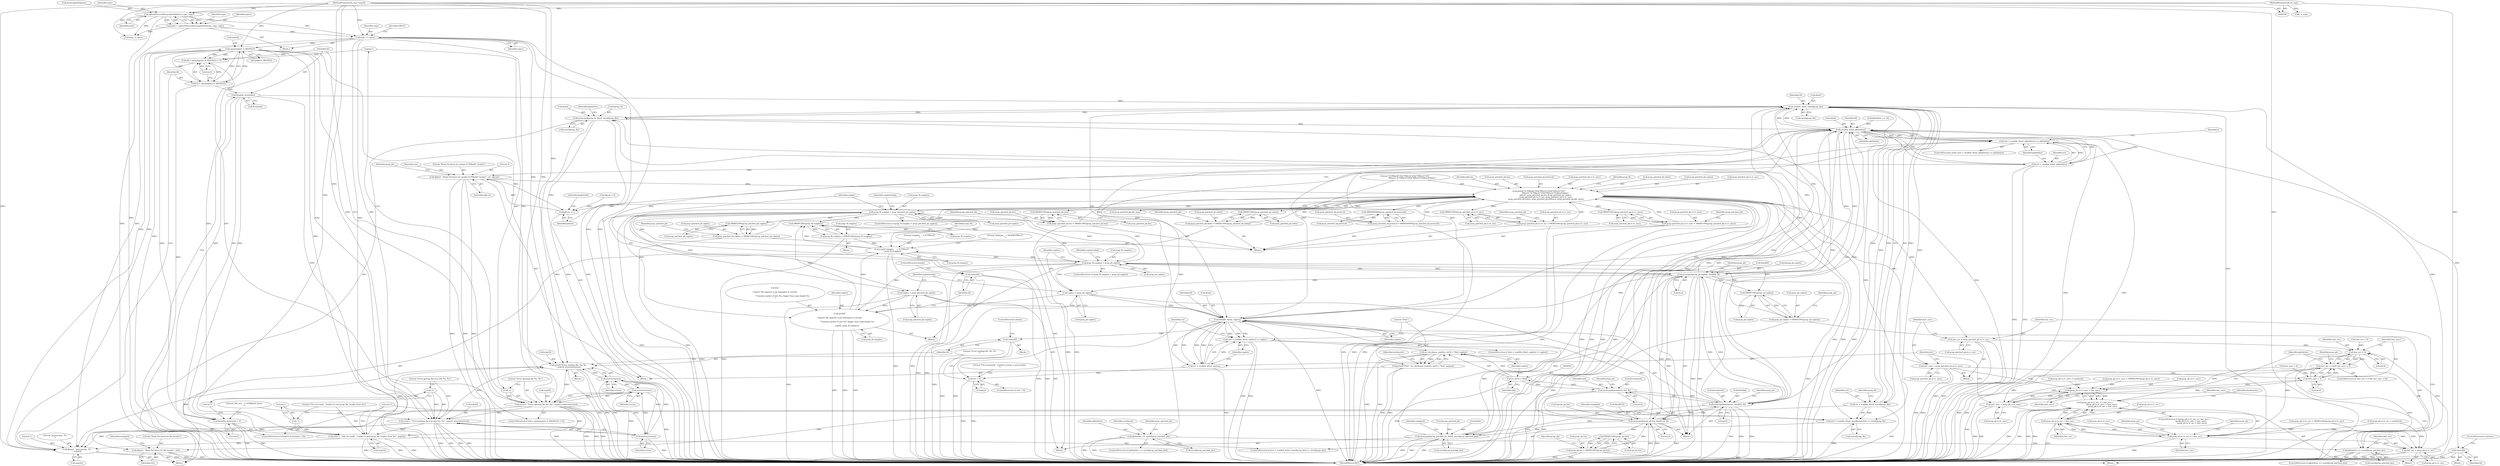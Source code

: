 digraph "0_tcpreplay_d689d14dbcd768c028eab2fb378d849e543dcfe9@API" {
"1000169" [label="(Call,open(argv[i], O_RDONLY))"];
"1000140" [label="(Call,argv += optct)"];
"1000130" [label="(Call,optct = optionProcess(&tcpcapinfoOptions, argc, argv))"];
"1000132" [label="(Call,optionProcess(&tcpcapinfoOptions, argc, argv))"];
"1000109" [label="(MethodParameterIn,int argc)"];
"1000110" [label="(MethodParameterIn,char *argv[])"];
"1000159" [label="(Call,dbgx(1, \"processing:  %s\n\", argv[i]))"];
"1000841" [label="(Call,printf(\"Error reading file: %s: %s\n\", argv[i], strerror(errno)))"];
"1000219" [label="(Call,errx(-1, \"File too small.  Unable to read pcap_file_header from %s\", argv[i]))"];
"1000220" [label="(Call,-1)"];
"1000175" [label="(Call,errx(-1, \"Error opening file %s: %s\", argv[i], strerror(errno)))"];
"1000176" [label="(Call,-1)"];
"1000169" [label="(Call,open(argv[i], O_RDONLY))"];
"1000182" [label="(Call,strerror(errno))"];
"1000198" [label="(Call,strerror(errno))"];
"1000846" [label="(Call,strerror(errno))"];
"1000191" [label="(Call,errx(-1, \"Error getting file stat info %s: %s\", argv[i], strerror(errno)))"];
"1000192" [label="(Call,-1)"];
"1000166" [label="(Call,(fd = open(argv[i], O_RDONLY)) < 0)"];
"1000167" [label="(Call,fd = open(argv[i], O_RDONLY))"];
"1000186" [label="(Call,fstat(fd, &statinfo))"];
"1000185" [label="(Call,fstat(fd, &statinfo) < 0)"];
"1000211" [label="(Call,read(fd, &buf, sizeof(pcap_fh)))"];
"1000208" [label="(Call,(ret = read(fd, &buf, sizeof(pcap_fh))) != sizeof(pcap_fh))"];
"1000209" [label="(Call,ret = read(fd, &buf, sizeof(pcap_fh)))"];
"1000226" [label="(Call,dbgx(3, \"Read %d bytes for file header\", ret))"];
"1000233" [label="(Call,memcpy(&pcap_fh, &buf, sizeof(pcap_fh)))"];
"1000479" [label="(Call,read(fd, &buf, pkthdrlen))"];
"1000476" [label="(Call,(ret = read(fd, &buf, pkthdrlen)) == pkthdrlen)"];
"1000506" [label="(Call,pkthdrlen == sizeof(pcap_patched_ph))"];
"1000790" [label="(Call,pkthdrlen == sizeof(pcap_patched_ph))"];
"1000477" [label="(Call,ret = read(fd, &buf, pkthdrlen))"];
"1000494" [label="(Call,dbgx(3, \"Read %d bytes for packet %\"PRIu64\" header\", ret, pktcnt))"];
"1000486" [label="(Call,pktcnt ++)"];
"1000582" [label="(Call,printf(\"%\"PRIu64\"\t%4\"PRIu32\"\t\t%4\"PRIu32\"\t\t%\"\n                        PRIx32\".%\"PRIx32\"\t\t%4\"PRIu32\"\t%4hu\t%4hhu\", \n                        pktcnt, pcap_patched_ph.len, pcap_patched_ph.caplen, \n                        pcap_patched_ph.ts.tv_sec, pcap_patched_ph.ts.tv_usec,\n                        pcap_patched_ph.index, pcap_patched_ph.protocol, pcap_patched_ph.pkt_type))"];
"1000538" [label="(Call,SWAPLONG(pcap_patched_ph.len))"];
"1000534" [label="(Call,pcap_patched_ph.len = SWAPLONG(pcap_patched_ph.len))"];
"1000548" [label="(Call,SWAPLONG(pcap_patched_ph.ts.tv_sec))"];
"1000542" [label="(Call,pcap_patched_ph.ts.tv_sec = SWAPLONG(pcap_patched_ph.ts.tv_sec))"];
"1000560" [label="(Call,SWAPLONG(pcap_patched_ph.ts.tv_usec))"];
"1000554" [label="(Call,pcap_patched_ph.ts.tv_usec = SWAPLONG(pcap_patched_ph.ts.tv_usec))"];
"1000570" [label="(Call,SWAPLONG(pcap_patched_ph.index))"];
"1000566" [label="(Call,pcap_patched_ph.index = SWAPLONG(pcap_patched_ph.index))"];
"1000578" [label="(Call,SWAPSHORT(pcap_patched_ph.protocol))"];
"1000574" [label="(Call,pcap_patched_ph.protocol = SWAPSHORT(pcap_patched_ph.protocol))"];
"1000611" [label="(Call,pcap_fh.snaplen < pcap_patched_ph.caplen)"];
"1000393" [label="(Call,SWAPLONG(pcap_fh.snaplen))"];
"1000389" [label="(Call,pcap_fh.snaplen = SWAPLONG(pcap_fh.snaplen))"];
"1000423" [label="(Call,printf(\"snaplen     = %\"PRIu32\"\n\", pcap_fh.snaplen))"];
"1000725" [label="(Call,pcap_fh.snaplen < pcap_ph.caplen)"];
"1000656" [label="(Call,memcpy(&pcap_ph.caplen, &buf[8], 4))"];
"1000511" [label="(Call,memcpy(&pcap_patched_ph, &buf, sizeof(pcap_patched_ph)))"];
"1000829" [label="(Call,read(fd, &buf, caplen))"];
"1000826" [label="(Call,(ret = read(fd, &buf, caplen)) != caplen)"];
"1000857" [label="(Call,do_checksum_math((u_int16_t *)buf, caplen))"];
"1000855" [label="(Call,printf(\"\t%x\t\", do_checksum_math((u_int16_t *)buf, caplen)))"];
"1000827" [label="(Call,ret = read(fd, &buf, caplen))"];
"1000837" [label="(Call,ret < 0)"];
"1000852" [label="(Call,close(fd))"];
"1000641" [label="(Call,memcpy(&readword, &buf[4], 4))"];
"1000629" [label="(Call,memcpy(&readword, buf, 4))"];
"1000858" [label="(Call,(u_int16_t *)buf)"];
"1000666" [label="(Call,memcpy(&pcap_ph.len, &buf[12], 4))"];
"1000696" [label="(Call,SWAPLONG(pcap_ph.len))"];
"1000692" [label="(Call,pcap_ph.len = SWAPLONG(pcap_ph.len))"];
"1000688" [label="(Call,SWAPLONG(pcap_ph.caplen))"];
"1000684" [label="(Call,pcap_ph.caplen = SWAPLONG(pcap_ph.caplen))"];
"1000736" [label="(Call,caplen = pcap_ph.caplen)"];
"1000744" [label="(Call,printf(\"\n\nCapture file appears to be damaged or corrupt.\n\"\n                        \"Contains packet of size %u, bigger than snap length %u\n\",\n                        caplen, pcap_fh.snaplen))"];
"1000530" [label="(Call,SWAPLONG(pcap_patched_ph.caplen))"];
"1000526" [label="(Call,pcap_patched_ph.caplen = SWAPLONG(pcap_patched_ph.caplen))"];
"1000622" [label="(Call,caplen = pcap_patched_ph.caplen)"];
"1000795" [label="(Call,last_sec = pcap_patched_ph.ts.tv_sec)"];
"1000755" [label="(Call,last_sec > 0)"];
"1000754" [label="(Call,last_sec > 0 && last_usec > 0)"];
"1000764" [label="(Call,pcap_ph.ts.tv_sec == last_sec)"];
"1000778" [label="(Call,pcap_ph.ts.tv_sec < last_sec)"];
"1000763" [label="(Call,(pcap_ph.ts.tv_sec == last_sec) ? \n                        (pcap_ph.ts.tv_usec < last_usec) : \n                        (pcap_ph.ts.tv_sec < last_sec))"];
"1000811" [label="(Call,last_sec = pcap_ph.ts.tv_sec)"];
"1000802" [label="(Call,last_usec = pcap_patched_ph.ts.tv_usec)"];
"1000758" [label="(Call,last_usec > 0)"];
"1000771" [label="(Call,pcap_ph.ts.tv_usec < last_usec)"];
"1000818" [label="(Call,last_usec = pcap_ph.ts.tv_usec)"];
"1000750" [label="(Call,close(fd))"];
"1000448" [label="(Call,close(fd))"];
"1000177" [label="(Literal,1)"];
"1000797" [label="(Call,pcap_patched_ph.ts.tv_sec)"];
"1000241" [label="(Identifier,pkthdrlen)"];
"1000596" [label="(Call,pcap_patched_ph.ts.tv_usec)"];
"1000830" [label="(Identifier,fd)"];
"1000841" [label="(Call,printf(\"Error reading file: %s: %s\n\", argv[i], strerror(errno)))"];
"1000231" [label="(Identifier,swapped)"];
"1000810" [label="(Block,)"];
"1000764" [label="(Call,pcap_ph.ts.tv_sec == last_sec)"];
"1000498" [label="(Identifier,pktcnt)"];
"1000229" [label="(Identifier,ret)"];
"1000750" [label="(Call,close(fd))"];
"1000585" [label="(Call,pcap_patched_ph.len)"];
"1000568" [label="(Identifier,pcap_patched_ph)"];
"1000762" [label="(ControlStructure,if ((pcap_ph.ts.tv_sec == last_sec) ? \n                        (pcap_ph.ts.tv_usec < last_usec) : \n                        (pcap_ph.ts.tv_sec < last_sec)))"];
"1000494" [label="(Call,dbgx(3, \"Read %d bytes for packet %\"PRIu64\" header\", ret, pktcnt))"];
"1000170" [label="(Call,argv[i])"];
"1000763" [label="(Call,(pcap_ph.ts.tv_sec == last_sec) ? \n                        (pcap_ph.ts.tv_usec < last_usec) : \n                        (pcap_ph.ts.tv_sec < last_sec))"];
"1000222" [label="(Literal,\"File too small.  Unable to read pcap_file_header from %s\")"];
"1000756" [label="(Identifier,last_sec)"];
"1000554" [label="(Call,pcap_patched_ph.ts.tv_usec = SWAPLONG(pcap_patched_ph.ts.tv_usec))"];
"1000629" [label="(Call,memcpy(&readword, buf, 4))"];
"1000851" [label="(Literal,\"File truncated!  Unable to jump to next packet.\n\")"];
"1000481" [label="(Call,&buf)"];
"1000734" [label="(Identifier,caplentoobig)"];
"1000207" [label="(ControlStructure,if ((ret = read(fd, &buf, sizeof(pcap_fh))) != sizeof(pcap_fh)))"];
"1000495" [label="(Literal,3)"];
"1000839" [label="(Literal,0)"];
"1000484" [label="(Identifier,pkthdrlen)"];
"1000489" [label="(Identifier,backwards)"];
"1000133" [label="(Call,&tcpcapinfoOptions)"];
"1000833" [label="(Identifier,caplen)"];
"1000543" [label="(Call,pcap_patched_ph.ts.tv_sec)"];
"1000486" [label="(Call,pktcnt ++)"];
"1000210" [label="(Identifier,ret)"];
"1000545" [label="(Identifier,pcap_patched_ph)"];
"1000487" [label="(Identifier,pktcnt)"];
"1000507" [label="(Identifier,pkthdrlen)"];
"1000178" [label="(Literal,\"Error opening file %s: %s\")"];
"1000522" [label="(Block,)"];
"1000199" [label="(Identifier,errno)"];
"1000767" [label="(Identifier,pcap_ph)"];
"1000661" [label="(Call,&buf[8])"];
"1000794" [label="(Block,)"];
"1000137" [label="(Call,argc -= optct)"];
"1000212" [label="(Identifier,fd)"];
"1000787" [label="(Identifier,backwards)"];
"1000825" [label="(ControlStructure,if ((ret = read(fd, &buf, caplen)) != caplen))"];
"1000641" [label="(Call,memcpy(&readword, &buf[4], 4))"];
"1000567" [label="(Call,pcap_patched_ph.index)"];
"1000612" [label="(Call,pcap_fh.snaplen)"];
"1000516" [label="(Call,sizeof(pcap_patched_ph))"];
"1000188" [label="(Call,&statinfo)"];
"1000771" [label="(Call,pcap_ph.ts.tv_usec < last_usec)"];
"1000161" [label="(Literal,\"processing:  %s\n\")"];
"1000228" [label="(Literal,\"Read %d bytes for file header\")"];
"1000157" [label="(Identifier,i)"];
"1000472" [label="(Call,last_usec = 0)"];
"1000132" [label="(Call,optionProcess(&tcpcapinfoOptions, argc, argv))"];
"1000628" [label="(Block,)"];
"1000777" [label="(Identifier,last_usec)"];
"1000234" [label="(Call,&pcap_fh)"];
"1000865" [label="(Identifier,backwards)"];
"1000760" [label="(Literal,0)"];
"1000478" [label="(Identifier,ret)"];
"1000604" [label="(Call,pcap_patched_ph.protocol)"];
"1000583" [label="(Literal,\"%\"PRIu64\"\t%4\"PRIu32\"\t\t%4\"PRIu32\"\t\t%\"\n                        PRIx32\".%\"PRIx32\"\t\t%4\"PRIu32\"\t%4hu\t%4hhu\")"];
"1000613" [label="(Identifier,pcap_fh)"];
"1000620" [label="(Identifier,caplentoobig)"];
"1000356" [label="(Block,)"];
"1000743" [label="(Block,)"];
"1000424" [label="(Literal,\"snaplen     = %\"PRIu32\"\n\")"];
"1000561" [label="(Call,pcap_patched_ph.ts.tv_usec)"];
"1000530" [label="(Call,SWAPLONG(pcap_patched_ph.caplen))"];
"1000759" [label="(Identifier,last_usec)"];
"1000804" [label="(Call,pcap_patched_ph.ts.tv_usec)"];
"1000819" [label="(Identifier,last_usec)"];
"1000219" [label="(Call,errx(-1, \"File too small.  Unable to read pcap_file_header from %s\", argv[i]))"];
"1000837" [label="(Call,ret < 0)"];
"1000445" [label="(Block,)"];
"1000394" [label="(Call,pcap_fh.snaplen)"];
"1000176" [label="(Call,-1)"];
"1000505" [label="(ControlStructure,if (pkthdrlen == sizeof(pcap_patched_ph)))"];
"1000688" [label="(Call,SWAPLONG(pcap_ph.caplen))"];
"1000860" [label="(Identifier,buf)"];
"1000195" [label="(Call,argv[i])"];
"1000665" [label="(Literal,4)"];
"1000666" [label="(Call,memcpy(&pcap_ph.len, &buf[12], 4))"];
"1000536" [label="(Identifier,pcap_patched_ph)"];
"1000450" [label="(ControlStructure,continue;)"];
"1000179" [label="(Call,argv[i])"];
"1000227" [label="(Literal,3)"];
"1000755" [label="(Call,last_sec > 0)"];
"1000393" [label="(Call,SWAPLONG(pcap_fh.snaplen))"];
"1000834" [label="(Identifier,caplen)"];
"1000753" [label="(ControlStructure,if (last_sec > 0 && last_usec > 0))"];
"1000501" [label="(Identifier,pcap_ph)"];
"1000846" [label="(Call,strerror(errno))"];
"1000508" [label="(Call,sizeof(pcap_patched_ph))"];
"1000560" [label="(Call,SWAPLONG(pcap_patched_ph.ts.tv_usec))"];
"1000173" [label="(Identifier,O_RDONLY)"];
"1000757" [label="(Literal,0)"];
"1000758" [label="(Call,last_usec > 0)"];
"1000712" [label="(Call,pcap_ph.ts.tv_usec = SWAPLONG(pcap_ph.ts.tv_usec))"];
"1000642" [label="(Call,&readword)"];
"1000649" [label="(Call,pcap_ph.ts.tv_usec = readword)"];
"1000790" [label="(Call,pkthdrlen == sizeof(pcap_patched_ph))"];
"1000703" [label="(Identifier,pcap_ph)"];
"1000479" [label="(Call,read(fd, &buf, pkthdrlen))"];
"1000466" [label="(Call,pktcnt = 0)"];
"1000226" [label="(Call,dbgx(3, \"Read %d bytes for file header\", ret))"];
"1000634" [label="(Call,pcap_ph.ts.tv_sec = readword)"];
"1000131" [label="(Identifier,optct)"];
"1000476" [label="(Call,(ret = read(fd, &buf, pkthdrlen)) == pkthdrlen)"];
"1000555" [label="(Call,pcap_patched_ph.ts.tv_usec)"];
"1000429" [label="(Literal,\"linktype    = 0x%08\"PRIx32\"\n\")"];
"1000190" [label="(Literal,0)"];
"1000692" [label="(Call,pcap_ph.len = SWAPLONG(pcap_ph.len))"];
"1000633" [label="(Literal,4)"];
"1000737" [label="(Identifier,caplen)"];
"1000138" [label="(Identifier,argc)"];
"1000607" [label="(Call,pcap_patched_ph.pkt_type)"];
"1000469" [label="(Call,last_sec = 0)"];
"1000162" [label="(Call,argv[i])"];
"1000818" [label="(Call,last_usec = pcap_ph.ts.tv_usec)"];
"1000538" [label="(Call,SWAPLONG(pcap_patched_ph.len))"];
"1000644" [label="(Call,&buf[4])"];
"1000770" [label="(Identifier,last_sec)"];
"1000130" [label="(Call,optct = optionProcess(&tcpcapinfoOptions, argc, argv))"];
"1000774" [label="(Identifier,pcap_ph)"];
"1000784" [label="(Identifier,last_sec)"];
"1000778" [label="(Call,pcap_ph.ts.tv_sec < last_sec)"];
"1000813" [label="(Call,pcap_ph.ts.tv_sec)"];
"1000836" [label="(ControlStructure,if (ret < 0))"];
"1000475" [label="(ControlStructure,while ((ret = read(fd, &buf, pkthdrlen)) == pkthdrlen))"];
"1000829" [label="(Call,read(fd, &buf, caplen))"];
"1000526" [label="(Call,pcap_patched_ph.caplen = SWAPLONG(pcap_patched_ph.caplen))"];
"1000184" [label="(ControlStructure,if (fstat(fd, &statinfo) < 0))"];
"1000576" [label="(Identifier,pcap_patched_ph)"];
"1000724" [label="(ControlStructure,if (pcap_fh.snaplen < pcap_ph.caplen))"];
"1000238" [label="(Call,sizeof(pcap_fh))"];
"1000175" [label="(Call,errx(-1, \"Error opening file %s: %s\", argv[i], strerror(errno)))"];
"1000141" [label="(Identifier,argv)"];
"1000535" [label="(Call,pcap_patched_ph.len)"];
"1000582" [label="(Call,printf(\"%\"PRIu64\"\t%4\"PRIu32\"\t\t%4\"PRIu32\"\t\t%\"\n                        PRIx32\".%\"PRIx32\"\t\t%4\"PRIu32\"\t%4hu\t%4hhu\", \n                        pktcnt, pcap_patched_ph.len, pcap_patched_ph.caplen, \n                        pcap_patched_ph.ts.tv_sec, pcap_patched_ph.ts.tv_usec,\n                        pcap_patched_ph.index, pcap_patched_ph.protocol, pcap_patched_ph.pkt_type))"];
"1000611" [label="(Call,pcap_fh.snaplen < pcap_patched_ph.caplen)"];
"1000678" [label="(Identifier,swapped)"];
"1000624" [label="(Call,pcap_patched_ph.caplen)"];
"1000779" [label="(Call,pcap_ph.ts.tv_sec)"];
"1000191" [label="(Call,errx(-1, \"Error getting file stat info %s: %s\", argv[i], strerror(errno)))"];
"1000140" [label="(Call,argv += optct)"];
"1000389" [label="(Call,pcap_fh.snaplen = SWAPLONG(pcap_fh.snaplen))"];
"1000689" [label="(Call,pcap_ph.caplen)"];
"1000843" [label="(Call,argv[i])"];
"1000630" [label="(Call,&readword)"];
"1000828" [label="(Identifier,ret)"];
"1000183" [label="(Identifier,errno)"];
"1000601" [label="(Call,pcap_patched_ph.index)"];
"1000174" [label="(Literal,0)"];
"1000575" [label="(Call,pcap_patched_ph.protocol)"];
"1000736" [label="(Call,caplen = pcap_ph.caplen)"];
"1000847" [label="(Identifier,errno)"];
"1000853" [label="(Identifier,fd)"];
"1000693" [label="(Call,pcap_ph.len)"];
"1000233" [label="(Call,memcpy(&pcap_fh, &buf, sizeof(pcap_fh)))"];
"1000192" [label="(Call,-1)"];
"1000842" [label="(Literal,\"Error reading file: %s: %s\n\")"];
"1000615" [label="(Call,pcap_patched_ph.caplen)"];
"1000781" [label="(Identifier,pcap_ph)"];
"1000680" [label="(Block,)"];
"1000480" [label="(Identifier,fd)"];
"1000588" [label="(Call,pcap_patched_ph.caplen)"];
"1000542" [label="(Call,pcap_patched_ph.ts.tv_sec = SWAPLONG(pcap_patched_ph.ts.tv_sec))"];
"1000456" [label="(Call,pkthdrlen == 24)"];
"1000213" [label="(Call,&buf)"];
"1000856" [label="(Literal,\"\t%x\t\")"];
"1000632" [label="(Identifier,buf)"];
"1000158" [label="(Block,)"];
"1000520" [label="(Identifier,swapped)"];
"1000751" [label="(Identifier,fd)"];
"1000198" [label="(Call,strerror(errno))"];
"1000622" [label="(Call,caplen = pcap_patched_ph.caplen)"];
"1000208" [label="(Call,(ret = read(fd, &buf, sizeof(pcap_fh))) != sizeof(pcap_fh))"];
"1000745" [label="(Literal,\"\n\nCapture file appears to be damaged or corrupt.\n\"\n                        \"Contains packet of size %u, bigger than snap length %u\n\")"];
"1000657" [label="(Call,&pcap_ph.caplen)"];
"1000186" [label="(Call,fstat(fd, &statinfo))"];
"1000109" [label="(MethodParameterIn,int argc)"];
"1000110" [label="(MethodParameterIn,char *argv[])"];
"1000193" [label="(Literal,1)"];
"1000512" [label="(Call,&pcap_patched_ph)"];
"1000827" [label="(Call,ret = read(fd, &buf, caplen))"];
"1000566" [label="(Call,pcap_patched_ph.index = SWAPLONG(pcap_patched_ph.index))"];
"1000215" [label="(Call,sizeof(pcap_fh))"];
"1000656" [label="(Call,memcpy(&pcap_ph.caplen, &buf[8], 4))"];
"1000803" [label="(Identifier,last_usec)"];
"1000802" [label="(Call,last_usec = pcap_patched_ph.ts.tv_usec)"];
"1000652" [label="(Identifier,pcap_ph)"];
"1000631" [label="(Identifier,readword)"];
"1000511" [label="(Call,memcpy(&pcap_patched_ph, &buf, sizeof(pcap_patched_ph)))"];
"1000167" [label="(Call,fd = open(argv[i], O_RDONLY))"];
"1000899" [label="(MethodReturn,RET)"];
"1000153" [label="(Call,i < argc)"];
"1000217" [label="(Call,sizeof(pcap_fh))"];
"1000789" [label="(ControlStructure,if (pkthdrlen == sizeof(pcap_patched_ph)))"];
"1000548" [label="(Call,SWAPLONG(pcap_patched_ph.ts.tv_sec))"];
"1000185" [label="(Call,fstat(fd, &statinfo) < 0)"];
"1000539" [label="(Call,pcap_patched_ph.len)"];
"1000549" [label="(Call,pcap_patched_ph.ts.tv_sec)"];
"1000623" [label="(Identifier,caplen)"];
"1000423" [label="(Call,printf(\"snaplen     = %\"PRIu32\"\n\", pcap_fh.snaplen))"];
"1000220" [label="(Call,-1)"];
"1000135" [label="(Identifier,argc)"];
"1000201" [label="(Literal,\"file size   = %\"PRIu64\" bytes\n\")"];
"1000497" [label="(Identifier,ret)"];
"1000725" [label="(Call,pcap_fh.snaplen < pcap_ph.caplen)"];
"1000697" [label="(Call,pcap_ph.len)"];
"1000399" [label="(Identifier,pcap_fh)"];
"1000168" [label="(Identifier,fd)"];
"1000390" [label="(Call,pcap_fh.snaplen)"];
"1000182" [label="(Call,strerror(errno))"];
"1000857" [label="(Call,do_checksum_math((u_int16_t *)buf, caplen))"];
"1000855" [label="(Call,printf(\"\t%x\t\", do_checksum_math((u_int16_t *)buf, caplen)))"];
"1000165" [label="(ControlStructure,if ((fd = open(argv[i], O_RDONLY)) < 0))"];
"1000729" [label="(Call,pcap_ph.caplen)"];
"1000637" [label="(Identifier,pcap_ph)"];
"1000746" [label="(Identifier,caplen)"];
"1000531" [label="(Call,pcap_patched_ph.caplen)"];
"1000772" [label="(Call,pcap_ph.ts.tv_usec)"];
"1000591" [label="(Call,pcap_patched_ph.ts.tv_sec)"];
"1000648" [label="(Literal,4)"];
"1000223" [label="(Call,argv[i])"];
"1000726" [label="(Call,pcap_fh.snaplen)"];
"1000169" [label="(Call,open(argv[i], O_RDONLY))"];
"1000835" [label="(Block,)"];
"1000747" [label="(Call,pcap_fh.snaplen)"];
"1000831" [label="(Call,&buf)"];
"1000852" [label="(Call,close(fd))"];
"1000861" [label="(Identifier,caplen)"];
"1000513" [label="(Identifier,pcap_patched_ph)"];
"1000671" [label="(Call,&buf[12])"];
"1000685" [label="(Call,pcap_ph.caplen)"];
"1000194" [label="(Literal,\"Error getting file stat info %s: %s\")"];
"1000166" [label="(Call,(fd = open(argv[i], O_RDONLY)) < 0)"];
"1000218" [label="(Identifier,pcap_fh)"];
"1000485" [label="(Block,)"];
"1000111" [label="(Block,)"];
"1000448" [label="(Call,close(fd))"];
"1000570" [label="(Call,SWAPLONG(pcap_patched_ph.index))"];
"1000571" [label="(Call,pcap_patched_ph.index)"];
"1000854" [label="(ControlStructure,break;)"];
"1000160" [label="(Literal,1)"];
"1000187" [label="(Identifier,fd)"];
"1000496" [label="(Literal,\"Read %d bytes for packet %\"PRIu64\" header\")"];
"1000838" [label="(Identifier,ret)"];
"1000527" [label="(Call,pcap_patched_ph.caplen)"];
"1000795" [label="(Call,last_sec = pcap_patched_ph.ts.tv_sec)"];
"1000754" [label="(Call,last_sec > 0 && last_usec > 0)"];
"1000684" [label="(Call,pcap_ph.caplen = SWAPLONG(pcap_ph.caplen))"];
"1000514" [label="(Call,&buf)"];
"1000765" [label="(Call,pcap_ph.ts.tv_sec)"];
"1000752" [label="(ControlStructure,break;)"];
"1000579" [label="(Call,pcap_patched_ph.protocol)"];
"1000667" [label="(Call,&pcap_ph.len)"];
"1000221" [label="(Literal,1)"];
"1000796" [label="(Identifier,last_sec)"];
"1000209" [label="(Call,ret = read(fd, &buf, sizeof(pcap_fh)))"];
"1000425" [label="(Call,pcap_fh.snaplen)"];
"1000811" [label="(Call,last_sec = pcap_ph.ts.tv_sec)"];
"1000610" [label="(ControlStructure,if (pcap_fh.snaplen < pcap_patched_ph.caplen))"];
"1000557" [label="(Identifier,pcap_patched_ph)"];
"1000792" [label="(Call,sizeof(pcap_patched_ph))"];
"1000738" [label="(Call,pcap_ph.caplen)"];
"1000136" [label="(Identifier,argv)"];
"1000584" [label="(Identifier,pktcnt)"];
"1000858" [label="(Call,(u_int16_t *)buf)"];
"1000820" [label="(Call,pcap_ph.ts.tv_usec)"];
"1000506" [label="(Call,pkthdrlen == sizeof(pcap_patched_ph))"];
"1000742" [label="(Identifier,caplentoobig)"];
"1000236" [label="(Call,&buf)"];
"1000477" [label="(Call,ret = read(fd, &buf, pkthdrlen))"];
"1000840" [label="(Block,)"];
"1000510" [label="(Block,)"];
"1000449" [label="(Identifier,fd)"];
"1000483" [label="(Identifier,pkthdrlen)"];
"1000142" [label="(Identifier,optct)"];
"1000574" [label="(Call,pcap_patched_ph.protocol = SWAPSHORT(pcap_patched_ph.protocol))"];
"1000744" [label="(Call,printf(\"\n\nCapture file appears to be damaged or corrupt.\n\"\n                        \"Contains packet of size %u, bigger than snap length %u\n\",\n                        caplen, pcap_fh.snaplen))"];
"1000700" [label="(Call,pcap_ph.ts.tv_sec = SWAPLONG(pcap_ph.ts.tv_sec))"];
"1000694" [label="(Identifier,pcap_ph)"];
"1000669" [label="(Identifier,pcap_ph)"];
"1000791" [label="(Identifier,pkthdrlen)"];
"1000826" [label="(Call,(ret = read(fd, &buf, caplen)) != caplen)"];
"1000578" [label="(Call,SWAPSHORT(pcap_patched_ph.protocol))"];
"1000812" [label="(Identifier,last_sec)"];
"1000534" [label="(Call,pcap_patched_ph.len = SWAPLONG(pcap_patched_ph.len))"];
"1000159" [label="(Call,dbgx(1, \"processing:  %s\n\", argv[i]))"];
"1000675" [label="(Literal,4)"];
"1000696" [label="(Call,SWAPLONG(pcap_ph.len))"];
"1000211" [label="(Call,read(fd, &buf, sizeof(pcap_fh)))"];
"1000145" [label="(Identifier,DBUG)"];
"1000169" -> "1000167"  [label="AST: "];
"1000169" -> "1000173"  [label="CFG: "];
"1000170" -> "1000169"  [label="AST: "];
"1000173" -> "1000169"  [label="AST: "];
"1000167" -> "1000169"  [label="CFG: "];
"1000169" -> "1000899"  [label="DDG: "];
"1000169" -> "1000899"  [label="DDG: "];
"1000169" -> "1000159"  [label="DDG: "];
"1000169" -> "1000166"  [label="DDG: "];
"1000169" -> "1000166"  [label="DDG: "];
"1000169" -> "1000167"  [label="DDG: "];
"1000169" -> "1000167"  [label="DDG: "];
"1000140" -> "1000169"  [label="DDG: "];
"1000159" -> "1000169"  [label="DDG: "];
"1000110" -> "1000169"  [label="DDG: "];
"1000169" -> "1000175"  [label="DDG: "];
"1000169" -> "1000191"  [label="DDG: "];
"1000169" -> "1000219"  [label="DDG: "];
"1000169" -> "1000841"  [label="DDG: "];
"1000140" -> "1000111"  [label="AST: "];
"1000140" -> "1000142"  [label="CFG: "];
"1000141" -> "1000140"  [label="AST: "];
"1000142" -> "1000140"  [label="AST: "];
"1000145" -> "1000140"  [label="CFG: "];
"1000140" -> "1000899"  [label="DDG: "];
"1000140" -> "1000899"  [label="DDG: "];
"1000130" -> "1000140"  [label="DDG: "];
"1000132" -> "1000140"  [label="DDG: "];
"1000110" -> "1000140"  [label="DDG: "];
"1000140" -> "1000159"  [label="DDG: "];
"1000140" -> "1000175"  [label="DDG: "];
"1000140" -> "1000191"  [label="DDG: "];
"1000140" -> "1000219"  [label="DDG: "];
"1000140" -> "1000841"  [label="DDG: "];
"1000130" -> "1000111"  [label="AST: "];
"1000130" -> "1000132"  [label="CFG: "];
"1000131" -> "1000130"  [label="AST: "];
"1000132" -> "1000130"  [label="AST: "];
"1000138" -> "1000130"  [label="CFG: "];
"1000130" -> "1000899"  [label="DDG: "];
"1000132" -> "1000130"  [label="DDG: "];
"1000132" -> "1000130"  [label="DDG: "];
"1000132" -> "1000130"  [label="DDG: "];
"1000130" -> "1000137"  [label="DDG: "];
"1000132" -> "1000136"  [label="CFG: "];
"1000133" -> "1000132"  [label="AST: "];
"1000135" -> "1000132"  [label="AST: "];
"1000136" -> "1000132"  [label="AST: "];
"1000132" -> "1000899"  [label="DDG: "];
"1000109" -> "1000132"  [label="DDG: "];
"1000110" -> "1000132"  [label="DDG: "];
"1000132" -> "1000137"  [label="DDG: "];
"1000109" -> "1000108"  [label="AST: "];
"1000109" -> "1000899"  [label="DDG: "];
"1000109" -> "1000137"  [label="DDG: "];
"1000109" -> "1000153"  [label="DDG: "];
"1000110" -> "1000108"  [label="AST: "];
"1000110" -> "1000899"  [label="DDG: "];
"1000110" -> "1000159"  [label="DDG: "];
"1000110" -> "1000175"  [label="DDG: "];
"1000110" -> "1000191"  [label="DDG: "];
"1000110" -> "1000219"  [label="DDG: "];
"1000110" -> "1000841"  [label="DDG: "];
"1000159" -> "1000158"  [label="AST: "];
"1000159" -> "1000162"  [label="CFG: "];
"1000160" -> "1000159"  [label="AST: "];
"1000161" -> "1000159"  [label="AST: "];
"1000162" -> "1000159"  [label="AST: "];
"1000168" -> "1000159"  [label="CFG: "];
"1000159" -> "1000899"  [label="DDG: "];
"1000841" -> "1000159"  [label="DDG: "];
"1000219" -> "1000159"  [label="DDG: "];
"1000175" -> "1000159"  [label="DDG: "];
"1000191" -> "1000159"  [label="DDG: "];
"1000841" -> "1000840"  [label="AST: "];
"1000841" -> "1000846"  [label="CFG: "];
"1000842" -> "1000841"  [label="AST: "];
"1000843" -> "1000841"  [label="AST: "];
"1000846" -> "1000841"  [label="AST: "];
"1000853" -> "1000841"  [label="CFG: "];
"1000841" -> "1000899"  [label="DDG: "];
"1000841" -> "1000899"  [label="DDG: "];
"1000841" -> "1000899"  [label="DDG: "];
"1000219" -> "1000841"  [label="DDG: "];
"1000175" -> "1000841"  [label="DDG: "];
"1000191" -> "1000841"  [label="DDG: "];
"1000846" -> "1000841"  [label="DDG: "];
"1000219" -> "1000207"  [label="AST: "];
"1000219" -> "1000223"  [label="CFG: "];
"1000220" -> "1000219"  [label="AST: "];
"1000222" -> "1000219"  [label="AST: "];
"1000223" -> "1000219"  [label="AST: "];
"1000227" -> "1000219"  [label="CFG: "];
"1000219" -> "1000899"  [label="DDG: "];
"1000219" -> "1000899"  [label="DDG: "];
"1000219" -> "1000899"  [label="DDG: "];
"1000220" -> "1000219"  [label="DDG: "];
"1000175" -> "1000219"  [label="DDG: "];
"1000191" -> "1000219"  [label="DDG: "];
"1000220" -> "1000221"  [label="CFG: "];
"1000221" -> "1000220"  [label="AST: "];
"1000222" -> "1000220"  [label="CFG: "];
"1000175" -> "1000165"  [label="AST: "];
"1000175" -> "1000182"  [label="CFG: "];
"1000176" -> "1000175"  [label="AST: "];
"1000178" -> "1000175"  [label="AST: "];
"1000179" -> "1000175"  [label="AST: "];
"1000182" -> "1000175"  [label="AST: "];
"1000187" -> "1000175"  [label="CFG: "];
"1000175" -> "1000899"  [label="DDG: "];
"1000175" -> "1000899"  [label="DDG: "];
"1000175" -> "1000899"  [label="DDG: "];
"1000175" -> "1000899"  [label="DDG: "];
"1000176" -> "1000175"  [label="DDG: "];
"1000182" -> "1000175"  [label="DDG: "];
"1000175" -> "1000191"  [label="DDG: "];
"1000176" -> "1000177"  [label="CFG: "];
"1000177" -> "1000176"  [label="AST: "];
"1000178" -> "1000176"  [label="CFG: "];
"1000182" -> "1000183"  [label="CFG: "];
"1000183" -> "1000182"  [label="AST: "];
"1000182" -> "1000899"  [label="DDG: "];
"1000198" -> "1000182"  [label="DDG: "];
"1000846" -> "1000182"  [label="DDG: "];
"1000182" -> "1000198"  [label="DDG: "];
"1000182" -> "1000846"  [label="DDG: "];
"1000198" -> "1000191"  [label="AST: "];
"1000198" -> "1000199"  [label="CFG: "];
"1000199" -> "1000198"  [label="AST: "];
"1000191" -> "1000198"  [label="CFG: "];
"1000198" -> "1000899"  [label="DDG: "];
"1000198" -> "1000191"  [label="DDG: "];
"1000846" -> "1000198"  [label="DDG: "];
"1000198" -> "1000846"  [label="DDG: "];
"1000846" -> "1000847"  [label="CFG: "];
"1000847" -> "1000846"  [label="AST: "];
"1000846" -> "1000899"  [label="DDG: "];
"1000191" -> "1000184"  [label="AST: "];
"1000192" -> "1000191"  [label="AST: "];
"1000194" -> "1000191"  [label="AST: "];
"1000195" -> "1000191"  [label="AST: "];
"1000201" -> "1000191"  [label="CFG: "];
"1000191" -> "1000899"  [label="DDG: "];
"1000191" -> "1000899"  [label="DDG: "];
"1000191" -> "1000899"  [label="DDG: "];
"1000191" -> "1000899"  [label="DDG: "];
"1000192" -> "1000191"  [label="DDG: "];
"1000192" -> "1000193"  [label="CFG: "];
"1000193" -> "1000192"  [label="AST: "];
"1000194" -> "1000192"  [label="CFG: "];
"1000166" -> "1000165"  [label="AST: "];
"1000166" -> "1000174"  [label="CFG: "];
"1000167" -> "1000166"  [label="AST: "];
"1000174" -> "1000166"  [label="AST: "];
"1000177" -> "1000166"  [label="CFG: "];
"1000187" -> "1000166"  [label="CFG: "];
"1000166" -> "1000899"  [label="DDG: "];
"1000167" -> "1000166"  [label="DDG: "];
"1000168" -> "1000167"  [label="AST: "];
"1000174" -> "1000167"  [label="CFG: "];
"1000167" -> "1000899"  [label="DDG: "];
"1000167" -> "1000186"  [label="DDG: "];
"1000186" -> "1000185"  [label="AST: "];
"1000186" -> "1000188"  [label="CFG: "];
"1000187" -> "1000186"  [label="AST: "];
"1000188" -> "1000186"  [label="AST: "];
"1000190" -> "1000186"  [label="CFG: "];
"1000186" -> "1000899"  [label="DDG: "];
"1000186" -> "1000185"  [label="DDG: "];
"1000186" -> "1000185"  [label="DDG: "];
"1000186" -> "1000211"  [label="DDG: "];
"1000185" -> "1000184"  [label="AST: "];
"1000185" -> "1000190"  [label="CFG: "];
"1000190" -> "1000185"  [label="AST: "];
"1000193" -> "1000185"  [label="CFG: "];
"1000201" -> "1000185"  [label="CFG: "];
"1000185" -> "1000899"  [label="DDG: "];
"1000185" -> "1000899"  [label="DDG: "];
"1000211" -> "1000209"  [label="AST: "];
"1000211" -> "1000215"  [label="CFG: "];
"1000212" -> "1000211"  [label="AST: "];
"1000213" -> "1000211"  [label="AST: "];
"1000215" -> "1000211"  [label="AST: "];
"1000209" -> "1000211"  [label="CFG: "];
"1000211" -> "1000899"  [label="DDG: "];
"1000211" -> "1000208"  [label="DDG: "];
"1000211" -> "1000208"  [label="DDG: "];
"1000211" -> "1000209"  [label="DDG: "];
"1000211" -> "1000209"  [label="DDG: "];
"1000233" -> "1000211"  [label="DDG: "];
"1000656" -> "1000211"  [label="DDG: "];
"1000666" -> "1000211"  [label="DDG: "];
"1000479" -> "1000211"  [label="DDG: "];
"1000829" -> "1000211"  [label="DDG: "];
"1000641" -> "1000211"  [label="DDG: "];
"1000511" -> "1000211"  [label="DDG: "];
"1000211" -> "1000233"  [label="DDG: "];
"1000211" -> "1000448"  [label="DDG: "];
"1000211" -> "1000479"  [label="DDG: "];
"1000208" -> "1000207"  [label="AST: "];
"1000208" -> "1000217"  [label="CFG: "];
"1000209" -> "1000208"  [label="AST: "];
"1000217" -> "1000208"  [label="AST: "];
"1000221" -> "1000208"  [label="CFG: "];
"1000227" -> "1000208"  [label="CFG: "];
"1000208" -> "1000899"  [label="DDG: "];
"1000209" -> "1000208"  [label="DDG: "];
"1000210" -> "1000209"  [label="AST: "];
"1000218" -> "1000209"  [label="CFG: "];
"1000209" -> "1000899"  [label="DDG: "];
"1000209" -> "1000226"  [label="DDG: "];
"1000226" -> "1000158"  [label="AST: "];
"1000226" -> "1000229"  [label="CFG: "];
"1000227" -> "1000226"  [label="AST: "];
"1000228" -> "1000226"  [label="AST: "];
"1000229" -> "1000226"  [label="AST: "];
"1000231" -> "1000226"  [label="CFG: "];
"1000226" -> "1000899"  [label="DDG: "];
"1000226" -> "1000899"  [label="DDG: "];
"1000233" -> "1000158"  [label="AST: "];
"1000233" -> "1000238"  [label="CFG: "];
"1000234" -> "1000233"  [label="AST: "];
"1000236" -> "1000233"  [label="AST: "];
"1000238" -> "1000233"  [label="AST: "];
"1000241" -> "1000233"  [label="CFG: "];
"1000233" -> "1000899"  [label="DDG: "];
"1000233" -> "1000899"  [label="DDG: "];
"1000233" -> "1000899"  [label="DDG: "];
"1000641" -> "1000233"  [label="DDG: "];
"1000656" -> "1000233"  [label="DDG: "];
"1000666" -> "1000233"  [label="DDG: "];
"1000233" -> "1000479"  [label="DDG: "];
"1000479" -> "1000477"  [label="AST: "];
"1000479" -> "1000483"  [label="CFG: "];
"1000480" -> "1000479"  [label="AST: "];
"1000481" -> "1000479"  [label="AST: "];
"1000483" -> "1000479"  [label="AST: "];
"1000477" -> "1000479"  [label="CFG: "];
"1000479" -> "1000899"  [label="DDG: "];
"1000479" -> "1000899"  [label="DDG: "];
"1000479" -> "1000476"  [label="DDG: "];
"1000479" -> "1000476"  [label="DDG: "];
"1000479" -> "1000476"  [label="DDG: "];
"1000479" -> "1000477"  [label="DDG: "];
"1000479" -> "1000477"  [label="DDG: "];
"1000479" -> "1000477"  [label="DDG: "];
"1000829" -> "1000479"  [label="DDG: "];
"1000829" -> "1000479"  [label="DDG: "];
"1000641" -> "1000479"  [label="DDG: "];
"1000656" -> "1000479"  [label="DDG: "];
"1000666" -> "1000479"  [label="DDG: "];
"1000790" -> "1000479"  [label="DDG: "];
"1000456" -> "1000479"  [label="DDG: "];
"1000479" -> "1000511"  [label="DDG: "];
"1000479" -> "1000641"  [label="DDG: "];
"1000479" -> "1000656"  [label="DDG: "];
"1000479" -> "1000666"  [label="DDG: "];
"1000479" -> "1000750"  [label="DDG: "];
"1000479" -> "1000829"  [label="DDG: "];
"1000479" -> "1000829"  [label="DDG: "];
"1000476" -> "1000475"  [label="AST: "];
"1000476" -> "1000484"  [label="CFG: "];
"1000477" -> "1000476"  [label="AST: "];
"1000484" -> "1000476"  [label="AST: "];
"1000487" -> "1000476"  [label="CFG: "];
"1000157" -> "1000476"  [label="CFG: "];
"1000476" -> "1000899"  [label="DDG: "];
"1000476" -> "1000899"  [label="DDG: "];
"1000477" -> "1000476"  [label="DDG: "];
"1000476" -> "1000506"  [label="DDG: "];
"1000506" -> "1000505"  [label="AST: "];
"1000506" -> "1000508"  [label="CFG: "];
"1000507" -> "1000506"  [label="AST: "];
"1000508" -> "1000506"  [label="AST: "];
"1000513" -> "1000506"  [label="CFG: "];
"1000631" -> "1000506"  [label="CFG: "];
"1000506" -> "1000899"  [label="DDG: "];
"1000506" -> "1000899"  [label="DDG: "];
"1000506" -> "1000790"  [label="DDG: "];
"1000790" -> "1000789"  [label="AST: "];
"1000790" -> "1000792"  [label="CFG: "];
"1000791" -> "1000790"  [label="AST: "];
"1000792" -> "1000790"  [label="AST: "];
"1000796" -> "1000790"  [label="CFG: "];
"1000812" -> "1000790"  [label="CFG: "];
"1000790" -> "1000899"  [label="DDG: "];
"1000790" -> "1000899"  [label="DDG: "];
"1000478" -> "1000477"  [label="AST: "];
"1000484" -> "1000477"  [label="CFG: "];
"1000477" -> "1000899"  [label="DDG: "];
"1000477" -> "1000899"  [label="DDG: "];
"1000477" -> "1000494"  [label="DDG: "];
"1000494" -> "1000485"  [label="AST: "];
"1000494" -> "1000498"  [label="CFG: "];
"1000495" -> "1000494"  [label="AST: "];
"1000496" -> "1000494"  [label="AST: "];
"1000497" -> "1000494"  [label="AST: "];
"1000498" -> "1000494"  [label="AST: "];
"1000501" -> "1000494"  [label="CFG: "];
"1000494" -> "1000899"  [label="DDG: "];
"1000494" -> "1000899"  [label="DDG: "];
"1000494" -> "1000899"  [label="DDG: "];
"1000494" -> "1000486"  [label="DDG: "];
"1000486" -> "1000494"  [label="DDG: "];
"1000494" -> "1000582"  [label="DDG: "];
"1000486" -> "1000485"  [label="AST: "];
"1000486" -> "1000487"  [label="CFG: "];
"1000487" -> "1000486"  [label="AST: "];
"1000489" -> "1000486"  [label="CFG: "];
"1000466" -> "1000486"  [label="DDG: "];
"1000582" -> "1000486"  [label="DDG: "];
"1000582" -> "1000510"  [label="AST: "];
"1000582" -> "1000607"  [label="CFG: "];
"1000583" -> "1000582"  [label="AST: "];
"1000584" -> "1000582"  [label="AST: "];
"1000585" -> "1000582"  [label="AST: "];
"1000588" -> "1000582"  [label="AST: "];
"1000591" -> "1000582"  [label="AST: "];
"1000596" -> "1000582"  [label="AST: "];
"1000601" -> "1000582"  [label="AST: "];
"1000604" -> "1000582"  [label="AST: "];
"1000607" -> "1000582"  [label="AST: "];
"1000613" -> "1000582"  [label="CFG: "];
"1000582" -> "1000899"  [label="DDG: "];
"1000582" -> "1000899"  [label="DDG: "];
"1000582" -> "1000899"  [label="DDG: "];
"1000582" -> "1000899"  [label="DDG: "];
"1000582" -> "1000899"  [label="DDG: "];
"1000582" -> "1000899"  [label="DDG: "];
"1000582" -> "1000899"  [label="DDG: "];
"1000582" -> "1000899"  [label="DDG: "];
"1000582" -> "1000538"  [label="DDG: "];
"1000582" -> "1000548"  [label="DDG: "];
"1000582" -> "1000560"  [label="DDG: "];
"1000582" -> "1000570"  [label="DDG: "];
"1000582" -> "1000578"  [label="DDG: "];
"1000534" -> "1000582"  [label="DDG: "];
"1000526" -> "1000582"  [label="DDG: "];
"1000611" -> "1000582"  [label="DDG: "];
"1000542" -> "1000582"  [label="DDG: "];
"1000554" -> "1000582"  [label="DDG: "];
"1000566" -> "1000582"  [label="DDG: "];
"1000574" -> "1000582"  [label="DDG: "];
"1000582" -> "1000611"  [label="DDG: "];
"1000582" -> "1000795"  [label="DDG: "];
"1000582" -> "1000802"  [label="DDG: "];
"1000538" -> "1000534"  [label="AST: "];
"1000538" -> "1000539"  [label="CFG: "];
"1000539" -> "1000538"  [label="AST: "];
"1000534" -> "1000538"  [label="CFG: "];
"1000538" -> "1000534"  [label="DDG: "];
"1000534" -> "1000522"  [label="AST: "];
"1000535" -> "1000534"  [label="AST: "];
"1000545" -> "1000534"  [label="CFG: "];
"1000534" -> "1000899"  [label="DDG: "];
"1000548" -> "1000542"  [label="AST: "];
"1000548" -> "1000549"  [label="CFG: "];
"1000549" -> "1000548"  [label="AST: "];
"1000542" -> "1000548"  [label="CFG: "];
"1000548" -> "1000542"  [label="DDG: "];
"1000542" -> "1000522"  [label="AST: "];
"1000543" -> "1000542"  [label="AST: "];
"1000557" -> "1000542"  [label="CFG: "];
"1000542" -> "1000899"  [label="DDG: "];
"1000560" -> "1000554"  [label="AST: "];
"1000560" -> "1000561"  [label="CFG: "];
"1000561" -> "1000560"  [label="AST: "];
"1000554" -> "1000560"  [label="CFG: "];
"1000560" -> "1000554"  [label="DDG: "];
"1000554" -> "1000522"  [label="AST: "];
"1000555" -> "1000554"  [label="AST: "];
"1000568" -> "1000554"  [label="CFG: "];
"1000554" -> "1000899"  [label="DDG: "];
"1000570" -> "1000566"  [label="AST: "];
"1000570" -> "1000571"  [label="CFG: "];
"1000571" -> "1000570"  [label="AST: "];
"1000566" -> "1000570"  [label="CFG: "];
"1000570" -> "1000566"  [label="DDG: "];
"1000566" -> "1000522"  [label="AST: "];
"1000567" -> "1000566"  [label="AST: "];
"1000576" -> "1000566"  [label="CFG: "];
"1000566" -> "1000899"  [label="DDG: "];
"1000578" -> "1000574"  [label="AST: "];
"1000578" -> "1000579"  [label="CFG: "];
"1000579" -> "1000578"  [label="AST: "];
"1000574" -> "1000578"  [label="CFG: "];
"1000578" -> "1000574"  [label="DDG: "];
"1000574" -> "1000522"  [label="AST: "];
"1000575" -> "1000574"  [label="AST: "];
"1000583" -> "1000574"  [label="CFG: "];
"1000574" -> "1000899"  [label="DDG: "];
"1000611" -> "1000610"  [label="AST: "];
"1000611" -> "1000615"  [label="CFG: "];
"1000612" -> "1000611"  [label="AST: "];
"1000615" -> "1000611"  [label="AST: "];
"1000620" -> "1000611"  [label="CFG: "];
"1000623" -> "1000611"  [label="CFG: "];
"1000611" -> "1000899"  [label="DDG: "];
"1000611" -> "1000899"  [label="DDG: "];
"1000611" -> "1000393"  [label="DDG: "];
"1000611" -> "1000423"  [label="DDG: "];
"1000611" -> "1000530"  [label="DDG: "];
"1000423" -> "1000611"  [label="DDG: "];
"1000725" -> "1000611"  [label="DDG: "];
"1000611" -> "1000622"  [label="DDG: "];
"1000611" -> "1000725"  [label="DDG: "];
"1000611" -> "1000744"  [label="DDG: "];
"1000393" -> "1000389"  [label="AST: "];
"1000393" -> "1000394"  [label="CFG: "];
"1000394" -> "1000393"  [label="AST: "];
"1000389" -> "1000393"  [label="CFG: "];
"1000393" -> "1000389"  [label="DDG: "];
"1000744" -> "1000393"  [label="DDG: "];
"1000423" -> "1000393"  [label="DDG: "];
"1000725" -> "1000393"  [label="DDG: "];
"1000389" -> "1000356"  [label="AST: "];
"1000390" -> "1000389"  [label="AST: "];
"1000399" -> "1000389"  [label="CFG: "];
"1000389" -> "1000899"  [label="DDG: "];
"1000389" -> "1000423"  [label="DDG: "];
"1000423" -> "1000158"  [label="AST: "];
"1000423" -> "1000425"  [label="CFG: "];
"1000424" -> "1000423"  [label="AST: "];
"1000425" -> "1000423"  [label="AST: "];
"1000429" -> "1000423"  [label="CFG: "];
"1000423" -> "1000899"  [label="DDG: "];
"1000423" -> "1000899"  [label="DDG: "];
"1000744" -> "1000423"  [label="DDG: "];
"1000725" -> "1000423"  [label="DDG: "];
"1000423" -> "1000725"  [label="DDG: "];
"1000725" -> "1000724"  [label="AST: "];
"1000725" -> "1000729"  [label="CFG: "];
"1000726" -> "1000725"  [label="AST: "];
"1000729" -> "1000725"  [label="AST: "];
"1000734" -> "1000725"  [label="CFG: "];
"1000737" -> "1000725"  [label="CFG: "];
"1000725" -> "1000899"  [label="DDG: "];
"1000725" -> "1000899"  [label="DDG: "];
"1000725" -> "1000656"  [label="DDG: "];
"1000725" -> "1000688"  [label="DDG: "];
"1000684" -> "1000725"  [label="DDG: "];
"1000656" -> "1000725"  [label="DDG: "];
"1000725" -> "1000736"  [label="DDG: "];
"1000725" -> "1000744"  [label="DDG: "];
"1000656" -> "1000628"  [label="AST: "];
"1000656" -> "1000665"  [label="CFG: "];
"1000657" -> "1000656"  [label="AST: "];
"1000661" -> "1000656"  [label="AST: "];
"1000665" -> "1000656"  [label="AST: "];
"1000669" -> "1000656"  [label="CFG: "];
"1000656" -> "1000899"  [label="DDG: "];
"1000656" -> "1000899"  [label="DDG: "];
"1000656" -> "1000899"  [label="DDG: "];
"1000656" -> "1000511"  [label="DDG: "];
"1000656" -> "1000641"  [label="DDG: "];
"1000641" -> "1000656"  [label="DDG: "];
"1000666" -> "1000656"  [label="DDG: "];
"1000656" -> "1000666"  [label="DDG: "];
"1000656" -> "1000688"  [label="DDG: "];
"1000656" -> "1000736"  [label="DDG: "];
"1000656" -> "1000829"  [label="DDG: "];
"1000511" -> "1000510"  [label="AST: "];
"1000511" -> "1000516"  [label="CFG: "];
"1000512" -> "1000511"  [label="AST: "];
"1000514" -> "1000511"  [label="AST: "];
"1000516" -> "1000511"  [label="AST: "];
"1000520" -> "1000511"  [label="CFG: "];
"1000511" -> "1000899"  [label="DDG: "];
"1000511" -> "1000899"  [label="DDG: "];
"1000511" -> "1000899"  [label="DDG: "];
"1000641" -> "1000511"  [label="DDG: "];
"1000666" -> "1000511"  [label="DDG: "];
"1000511" -> "1000829"  [label="DDG: "];
"1000829" -> "1000827"  [label="AST: "];
"1000829" -> "1000833"  [label="CFG: "];
"1000830" -> "1000829"  [label="AST: "];
"1000831" -> "1000829"  [label="AST: "];
"1000833" -> "1000829"  [label="AST: "];
"1000827" -> "1000829"  [label="CFG: "];
"1000829" -> "1000899"  [label="DDG: "];
"1000829" -> "1000826"  [label="DDG: "];
"1000829" -> "1000826"  [label="DDG: "];
"1000829" -> "1000826"  [label="DDG: "];
"1000829" -> "1000827"  [label="DDG: "];
"1000829" -> "1000827"  [label="DDG: "];
"1000829" -> "1000827"  [label="DDG: "];
"1000666" -> "1000829"  [label="DDG: "];
"1000641" -> "1000829"  [label="DDG: "];
"1000622" -> "1000829"  [label="DDG: "];
"1000736" -> "1000829"  [label="DDG: "];
"1000829" -> "1000852"  [label="DDG: "];
"1000826" -> "1000825"  [label="AST: "];
"1000826" -> "1000834"  [label="CFG: "];
"1000827" -> "1000826"  [label="AST: "];
"1000834" -> "1000826"  [label="AST: "];
"1000838" -> "1000826"  [label="CFG: "];
"1000856" -> "1000826"  [label="CFG: "];
"1000826" -> "1000899"  [label="DDG: "];
"1000826" -> "1000899"  [label="DDG: "];
"1000827" -> "1000826"  [label="DDG: "];
"1000826" -> "1000857"  [label="DDG: "];
"1000857" -> "1000855"  [label="AST: "];
"1000857" -> "1000861"  [label="CFG: "];
"1000858" -> "1000857"  [label="AST: "];
"1000861" -> "1000857"  [label="AST: "];
"1000855" -> "1000857"  [label="CFG: "];
"1000857" -> "1000899"  [label="DDG: "];
"1000857" -> "1000899"  [label="DDG: "];
"1000857" -> "1000855"  [label="DDG: "];
"1000857" -> "1000855"  [label="DDG: "];
"1000858" -> "1000857"  [label="DDG: "];
"1000855" -> "1000485"  [label="AST: "];
"1000856" -> "1000855"  [label="AST: "];
"1000865" -> "1000855"  [label="CFG: "];
"1000855" -> "1000899"  [label="DDG: "];
"1000855" -> "1000899"  [label="DDG: "];
"1000828" -> "1000827"  [label="AST: "];
"1000834" -> "1000827"  [label="CFG: "];
"1000827" -> "1000899"  [label="DDG: "];
"1000827" -> "1000837"  [label="DDG: "];
"1000837" -> "1000836"  [label="AST: "];
"1000837" -> "1000839"  [label="CFG: "];
"1000838" -> "1000837"  [label="AST: "];
"1000839" -> "1000837"  [label="AST: "];
"1000842" -> "1000837"  [label="CFG: "];
"1000851" -> "1000837"  [label="CFG: "];
"1000837" -> "1000899"  [label="DDG: "];
"1000837" -> "1000899"  [label="DDG: "];
"1000852" -> "1000835"  [label="AST: "];
"1000852" -> "1000853"  [label="CFG: "];
"1000853" -> "1000852"  [label="AST: "];
"1000854" -> "1000852"  [label="CFG: "];
"1000852" -> "1000899"  [label="DDG: "];
"1000852" -> "1000899"  [label="DDG: "];
"1000641" -> "1000628"  [label="AST: "];
"1000641" -> "1000648"  [label="CFG: "];
"1000642" -> "1000641"  [label="AST: "];
"1000644" -> "1000641"  [label="AST: "];
"1000648" -> "1000641"  [label="AST: "];
"1000652" -> "1000641"  [label="CFG: "];
"1000641" -> "1000899"  [label="DDG: "];
"1000641" -> "1000899"  [label="DDG: "];
"1000641" -> "1000899"  [label="DDG: "];
"1000641" -> "1000629"  [label="DDG: "];
"1000629" -> "1000641"  [label="DDG: "];
"1000666" -> "1000641"  [label="DDG: "];
"1000641" -> "1000666"  [label="DDG: "];
"1000629" -> "1000628"  [label="AST: "];
"1000629" -> "1000633"  [label="CFG: "];
"1000630" -> "1000629"  [label="AST: "];
"1000632" -> "1000629"  [label="AST: "];
"1000633" -> "1000629"  [label="AST: "];
"1000637" -> "1000629"  [label="CFG: "];
"1000629" -> "1000899"  [label="DDG: "];
"1000629" -> "1000899"  [label="DDG: "];
"1000858" -> "1000629"  [label="DDG: "];
"1000629" -> "1000858"  [label="DDG: "];
"1000858" -> "1000860"  [label="CFG: "];
"1000859" -> "1000858"  [label="AST: "];
"1000860" -> "1000858"  [label="AST: "];
"1000861" -> "1000858"  [label="CFG: "];
"1000858" -> "1000899"  [label="DDG: "];
"1000666" -> "1000628"  [label="AST: "];
"1000666" -> "1000675"  [label="CFG: "];
"1000667" -> "1000666"  [label="AST: "];
"1000671" -> "1000666"  [label="AST: "];
"1000675" -> "1000666"  [label="AST: "];
"1000678" -> "1000666"  [label="CFG: "];
"1000666" -> "1000899"  [label="DDG: "];
"1000666" -> "1000899"  [label="DDG: "];
"1000666" -> "1000899"  [label="DDG: "];
"1000692" -> "1000666"  [label="DDG: "];
"1000666" -> "1000696"  [label="DDG: "];
"1000696" -> "1000692"  [label="AST: "];
"1000696" -> "1000697"  [label="CFG: "];
"1000697" -> "1000696"  [label="AST: "];
"1000692" -> "1000696"  [label="CFG: "];
"1000696" -> "1000692"  [label="DDG: "];
"1000692" -> "1000696"  [label="DDG: "];
"1000692" -> "1000680"  [label="AST: "];
"1000693" -> "1000692"  [label="AST: "];
"1000703" -> "1000692"  [label="CFG: "];
"1000692" -> "1000899"  [label="DDG: "];
"1000692" -> "1000899"  [label="DDG: "];
"1000688" -> "1000684"  [label="AST: "];
"1000688" -> "1000689"  [label="CFG: "];
"1000689" -> "1000688"  [label="AST: "];
"1000684" -> "1000688"  [label="CFG: "];
"1000688" -> "1000684"  [label="DDG: "];
"1000684" -> "1000680"  [label="AST: "];
"1000685" -> "1000684"  [label="AST: "];
"1000694" -> "1000684"  [label="CFG: "];
"1000684" -> "1000899"  [label="DDG: "];
"1000736" -> "1000628"  [label="AST: "];
"1000736" -> "1000738"  [label="CFG: "];
"1000737" -> "1000736"  [label="AST: "];
"1000738" -> "1000736"  [label="AST: "];
"1000742" -> "1000736"  [label="CFG: "];
"1000736" -> "1000899"  [label="DDG: "];
"1000736" -> "1000744"  [label="DDG: "];
"1000744" -> "1000743"  [label="AST: "];
"1000744" -> "1000747"  [label="CFG: "];
"1000745" -> "1000744"  [label="AST: "];
"1000746" -> "1000744"  [label="AST: "];
"1000747" -> "1000744"  [label="AST: "];
"1000751" -> "1000744"  [label="CFG: "];
"1000744" -> "1000899"  [label="DDG: "];
"1000744" -> "1000899"  [label="DDG: "];
"1000744" -> "1000899"  [label="DDG: "];
"1000622" -> "1000744"  [label="DDG: "];
"1000530" -> "1000526"  [label="AST: "];
"1000530" -> "1000531"  [label="CFG: "];
"1000531" -> "1000530"  [label="AST: "];
"1000526" -> "1000530"  [label="CFG: "];
"1000530" -> "1000526"  [label="DDG: "];
"1000526" -> "1000522"  [label="AST: "];
"1000527" -> "1000526"  [label="AST: "];
"1000536" -> "1000526"  [label="CFG: "];
"1000526" -> "1000899"  [label="DDG: "];
"1000622" -> "1000510"  [label="AST: "];
"1000622" -> "1000624"  [label="CFG: "];
"1000623" -> "1000622"  [label="AST: "];
"1000624" -> "1000622"  [label="AST: "];
"1000742" -> "1000622"  [label="CFG: "];
"1000622" -> "1000899"  [label="DDG: "];
"1000795" -> "1000794"  [label="AST: "];
"1000795" -> "1000797"  [label="CFG: "];
"1000796" -> "1000795"  [label="AST: "];
"1000797" -> "1000795"  [label="AST: "];
"1000803" -> "1000795"  [label="CFG: "];
"1000795" -> "1000899"  [label="DDG: "];
"1000795" -> "1000899"  [label="DDG: "];
"1000795" -> "1000755"  [label="DDG: "];
"1000755" -> "1000754"  [label="AST: "];
"1000755" -> "1000757"  [label="CFG: "];
"1000756" -> "1000755"  [label="AST: "];
"1000757" -> "1000755"  [label="AST: "];
"1000759" -> "1000755"  [label="CFG: "];
"1000754" -> "1000755"  [label="CFG: "];
"1000755" -> "1000754"  [label="DDG: "];
"1000755" -> "1000754"  [label="DDG: "];
"1000469" -> "1000755"  [label="DDG: "];
"1000811" -> "1000755"  [label="DDG: "];
"1000755" -> "1000764"  [label="DDG: "];
"1000754" -> "1000753"  [label="AST: "];
"1000754" -> "1000758"  [label="CFG: "];
"1000758" -> "1000754"  [label="AST: "];
"1000767" -> "1000754"  [label="CFG: "];
"1000791" -> "1000754"  [label="CFG: "];
"1000754" -> "1000899"  [label="DDG: "];
"1000754" -> "1000899"  [label="DDG: "];
"1000754" -> "1000899"  [label="DDG: "];
"1000758" -> "1000754"  [label="DDG: "];
"1000758" -> "1000754"  [label="DDG: "];
"1000764" -> "1000763"  [label="AST: "];
"1000764" -> "1000770"  [label="CFG: "];
"1000765" -> "1000764"  [label="AST: "];
"1000770" -> "1000764"  [label="AST: "];
"1000774" -> "1000764"  [label="CFG: "];
"1000781" -> "1000764"  [label="CFG: "];
"1000764" -> "1000899"  [label="DDG: "];
"1000700" -> "1000764"  [label="DDG: "];
"1000634" -> "1000764"  [label="DDG: "];
"1000778" -> "1000764"  [label="DDG: "];
"1000764" -> "1000778"  [label="DDG: "];
"1000764" -> "1000778"  [label="DDG: "];
"1000764" -> "1000811"  [label="DDG: "];
"1000778" -> "1000763"  [label="AST: "];
"1000778" -> "1000784"  [label="CFG: "];
"1000779" -> "1000778"  [label="AST: "];
"1000784" -> "1000778"  [label="AST: "];
"1000763" -> "1000778"  [label="CFG: "];
"1000778" -> "1000899"  [label="DDG: "];
"1000778" -> "1000763"  [label="DDG: "];
"1000778" -> "1000763"  [label="DDG: "];
"1000778" -> "1000811"  [label="DDG: "];
"1000763" -> "1000762"  [label="AST: "];
"1000763" -> "1000771"  [label="CFG: "];
"1000771" -> "1000763"  [label="AST: "];
"1000787" -> "1000763"  [label="CFG: "];
"1000791" -> "1000763"  [label="CFG: "];
"1000763" -> "1000899"  [label="DDG: "];
"1000763" -> "1000899"  [label="DDG: "];
"1000763" -> "1000899"  [label="DDG: "];
"1000763" -> "1000899"  [label="DDG: "];
"1000771" -> "1000763"  [label="DDG: "];
"1000771" -> "1000763"  [label="DDG: "];
"1000811" -> "1000810"  [label="AST: "];
"1000811" -> "1000813"  [label="CFG: "];
"1000812" -> "1000811"  [label="AST: "];
"1000813" -> "1000811"  [label="AST: "];
"1000819" -> "1000811"  [label="CFG: "];
"1000811" -> "1000899"  [label="DDG: "];
"1000811" -> "1000899"  [label="DDG: "];
"1000700" -> "1000811"  [label="DDG: "];
"1000634" -> "1000811"  [label="DDG: "];
"1000802" -> "1000794"  [label="AST: "];
"1000802" -> "1000804"  [label="CFG: "];
"1000803" -> "1000802"  [label="AST: "];
"1000804" -> "1000802"  [label="AST: "];
"1000828" -> "1000802"  [label="CFG: "];
"1000802" -> "1000899"  [label="DDG: "];
"1000802" -> "1000899"  [label="DDG: "];
"1000802" -> "1000758"  [label="DDG: "];
"1000802" -> "1000771"  [label="DDG: "];
"1000758" -> "1000760"  [label="CFG: "];
"1000759" -> "1000758"  [label="AST: "];
"1000760" -> "1000758"  [label="AST: "];
"1000472" -> "1000758"  [label="DDG: "];
"1000818" -> "1000758"  [label="DDG: "];
"1000758" -> "1000771"  [label="DDG: "];
"1000771" -> "1000777"  [label="CFG: "];
"1000772" -> "1000771"  [label="AST: "];
"1000777" -> "1000771"  [label="AST: "];
"1000771" -> "1000899"  [label="DDG: "];
"1000649" -> "1000771"  [label="DDG: "];
"1000712" -> "1000771"  [label="DDG: "];
"1000472" -> "1000771"  [label="DDG: "];
"1000818" -> "1000771"  [label="DDG: "];
"1000771" -> "1000818"  [label="DDG: "];
"1000818" -> "1000810"  [label="AST: "];
"1000818" -> "1000820"  [label="CFG: "];
"1000819" -> "1000818"  [label="AST: "];
"1000820" -> "1000818"  [label="AST: "];
"1000828" -> "1000818"  [label="CFG: "];
"1000818" -> "1000899"  [label="DDG: "];
"1000818" -> "1000899"  [label="DDG: "];
"1000649" -> "1000818"  [label="DDG: "];
"1000712" -> "1000818"  [label="DDG: "];
"1000750" -> "1000743"  [label="AST: "];
"1000750" -> "1000751"  [label="CFG: "];
"1000751" -> "1000750"  [label="AST: "];
"1000752" -> "1000750"  [label="CFG: "];
"1000750" -> "1000899"  [label="DDG: "];
"1000750" -> "1000899"  [label="DDG: "];
"1000448" -> "1000445"  [label="AST: "];
"1000448" -> "1000449"  [label="CFG: "];
"1000449" -> "1000448"  [label="AST: "];
"1000450" -> "1000448"  [label="CFG: "];
"1000448" -> "1000899"  [label="DDG: "];
"1000448" -> "1000899"  [label="DDG: "];
}
